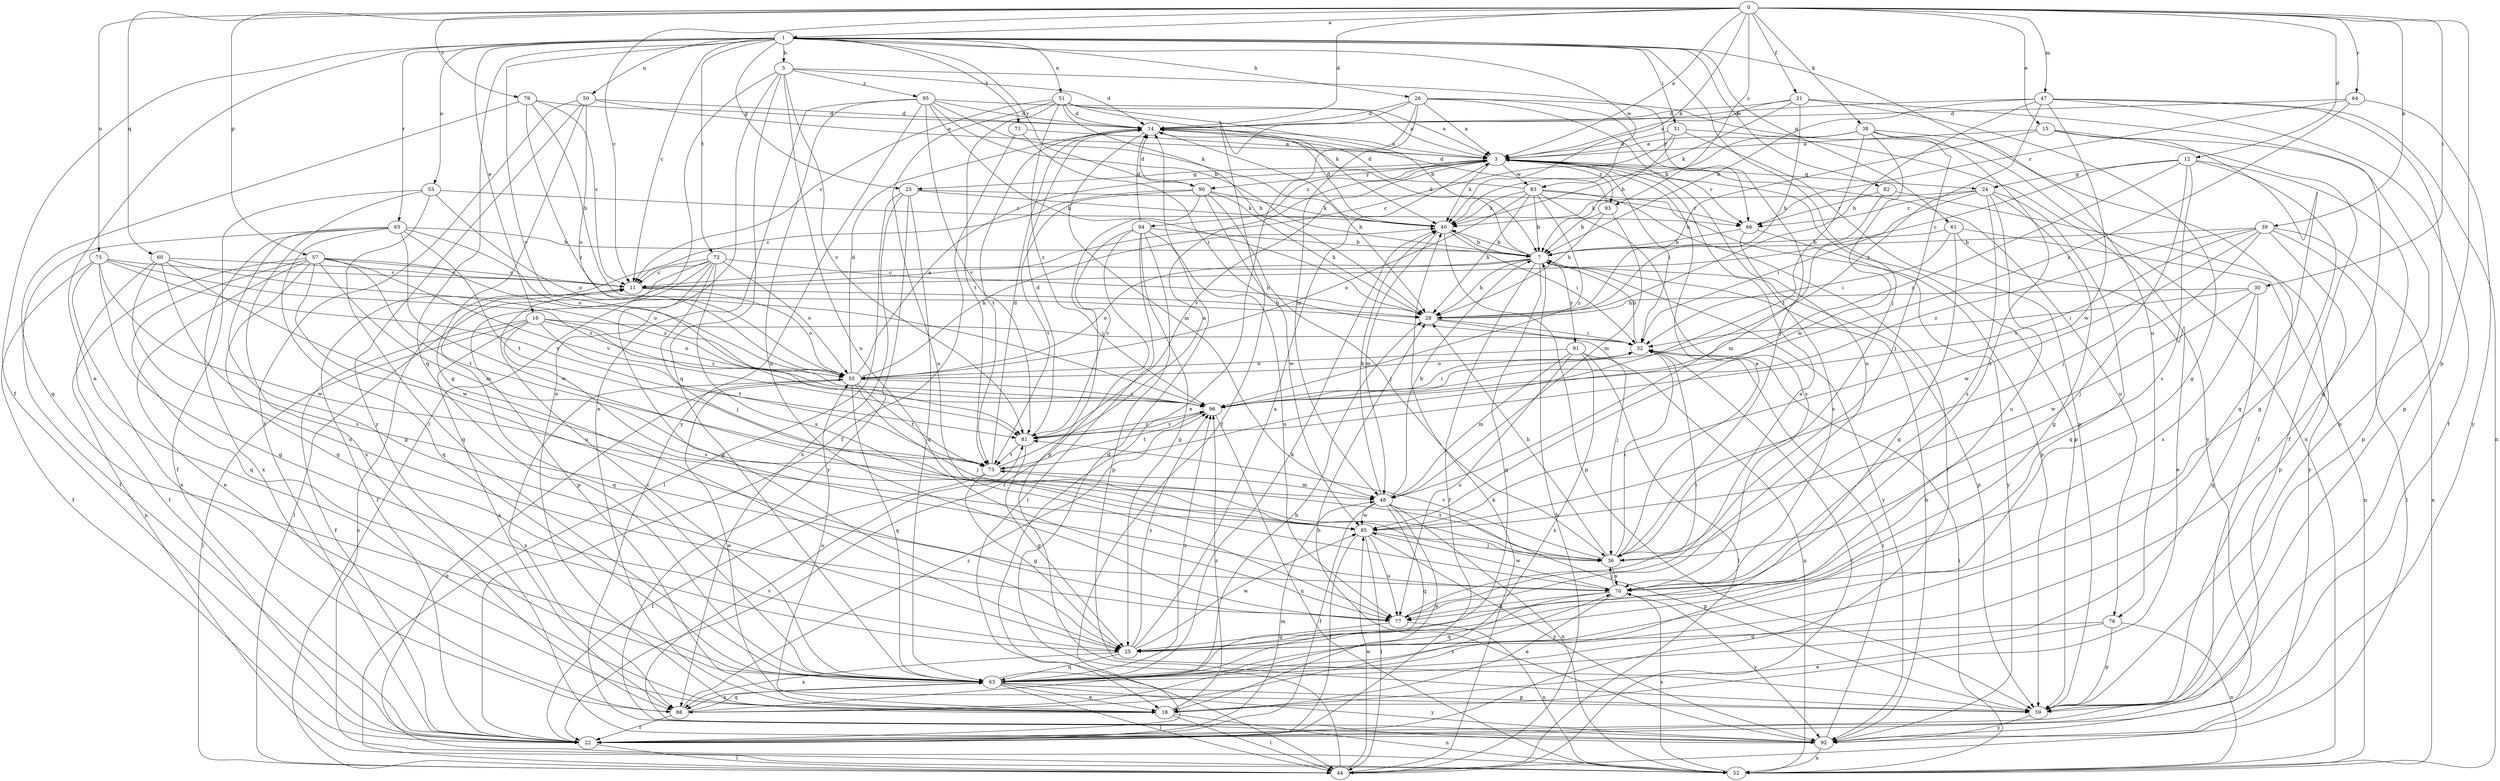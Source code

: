 strict digraph  {
0;
1;
3;
5;
7;
11;
12;
14;
15;
16;
18;
21;
22;
23;
24;
25;
26;
28;
30;
31;
32;
36;
38;
39;
40;
44;
47;
48;
50;
51;
52;
53;
55;
57;
59;
60;
61;
63;
64;
65;
66;
70;
71;
72;
73;
75;
76;
77;
79;
81;
82;
83;
85;
88;
90;
91;
92;
93;
94;
95;
96;
0 -> 1  [label=a];
0 -> 3  [label=a];
0 -> 11  [label=c];
0 -> 12  [label=d];
0 -> 14  [label=d];
0 -> 15  [label=e];
0 -> 21  [label=f];
0 -> 30  [label=i];
0 -> 38  [label=k];
0 -> 39  [label=k];
0 -> 40  [label=k];
0 -> 47  [label=m];
0 -> 57  [label=p];
0 -> 59  [label=p];
0 -> 60  [label=q];
0 -> 64  [label=r];
0 -> 75  [label=u];
0 -> 79  [label=v];
0 -> 93  [label=z];
1 -> 5  [label=b];
1 -> 11  [label=c];
1 -> 16  [label=e];
1 -> 18  [label=e];
1 -> 22  [label=f];
1 -> 23  [label=g];
1 -> 26  [label=h];
1 -> 31  [label=i];
1 -> 36  [label=j];
1 -> 50  [label=n];
1 -> 51  [label=n];
1 -> 53  [label=o];
1 -> 61  [label=q];
1 -> 63  [label=q];
1 -> 65  [label=r];
1 -> 71  [label=t];
1 -> 72  [label=t];
1 -> 76  [label=u];
1 -> 81  [label=v];
1 -> 82  [label=w];
1 -> 83  [label=w];
1 -> 90  [label=y];
3 -> 23  [label=g];
3 -> 24  [label=g];
3 -> 32  [label=i];
3 -> 40  [label=k];
3 -> 59  [label=p];
3 -> 66  [label=r];
3 -> 76  [label=u];
3 -> 81  [label=v];
3 -> 83  [label=w];
3 -> 90  [label=y];
3 -> 93  [label=z];
3 -> 94  [label=z];
5 -> 14  [label=d];
5 -> 18  [label=e];
5 -> 44  [label=l];
5 -> 63  [label=q];
5 -> 66  [label=r];
5 -> 77  [label=u];
5 -> 81  [label=v];
5 -> 95  [label=z];
7 -> 11  [label=c];
7 -> 14  [label=d];
7 -> 22  [label=f];
7 -> 28  [label=h];
7 -> 40  [label=k];
7 -> 55  [label=o];
7 -> 59  [label=p];
7 -> 63  [label=q];
7 -> 91  [label=y];
7 -> 92  [label=y];
11 -> 28  [label=h];
11 -> 55  [label=o];
11 -> 63  [label=q];
12 -> 11  [label=c];
12 -> 24  [label=g];
12 -> 25  [label=g];
12 -> 36  [label=j];
12 -> 59  [label=p];
12 -> 70  [label=s];
12 -> 96  [label=z];
14 -> 3  [label=a];
14 -> 28  [label=h];
14 -> 48  [label=m];
14 -> 73  [label=t];
15 -> 3  [label=a];
15 -> 22  [label=f];
15 -> 28  [label=h];
15 -> 59  [label=p];
15 -> 63  [label=q];
16 -> 22  [label=f];
16 -> 32  [label=i];
16 -> 44  [label=l];
16 -> 55  [label=o];
16 -> 70  [label=s];
16 -> 73  [label=t];
16 -> 88  [label=x];
16 -> 96  [label=z];
18 -> 44  [label=l];
18 -> 52  [label=n];
18 -> 55  [label=o];
18 -> 96  [label=z];
21 -> 3  [label=a];
21 -> 14  [label=d];
21 -> 25  [label=g];
21 -> 28  [label=h];
21 -> 40  [label=k];
21 -> 63  [label=q];
22 -> 44  [label=l];
22 -> 48  [label=m];
23 -> 40  [label=k];
23 -> 44  [label=l];
23 -> 63  [label=q];
23 -> 66  [label=r];
23 -> 88  [label=x];
23 -> 92  [label=y];
24 -> 25  [label=g];
24 -> 32  [label=i];
24 -> 40  [label=k];
24 -> 63  [label=q];
24 -> 66  [label=r];
24 -> 70  [label=s];
24 -> 77  [label=u];
25 -> 3  [label=a];
25 -> 63  [label=q];
25 -> 85  [label=w];
25 -> 88  [label=x];
25 -> 96  [label=z];
26 -> 3  [label=a];
26 -> 14  [label=d];
26 -> 18  [label=e];
26 -> 22  [label=f];
26 -> 36  [label=j];
26 -> 48  [label=m];
26 -> 52  [label=n];
26 -> 77  [label=u];
28 -> 32  [label=i];
28 -> 36  [label=j];
30 -> 28  [label=h];
30 -> 32  [label=i];
30 -> 63  [label=q];
30 -> 70  [label=s];
30 -> 85  [label=w];
31 -> 3  [label=a];
31 -> 7  [label=b];
31 -> 11  [label=c];
31 -> 59  [label=p];
31 -> 92  [label=y];
32 -> 7  [label=b];
32 -> 44  [label=l];
32 -> 55  [label=o];
36 -> 3  [label=a];
36 -> 28  [label=h];
36 -> 32  [label=i];
36 -> 70  [label=s];
36 -> 73  [label=t];
36 -> 81  [label=v];
38 -> 3  [label=a];
38 -> 22  [label=f];
38 -> 36  [label=j];
38 -> 40  [label=k];
38 -> 70  [label=s];
38 -> 73  [label=t];
38 -> 85  [label=w];
39 -> 7  [label=b];
39 -> 36  [label=j];
39 -> 44  [label=l];
39 -> 52  [label=n];
39 -> 59  [label=p];
39 -> 81  [label=v];
39 -> 85  [label=w];
39 -> 96  [label=z];
40 -> 7  [label=b];
40 -> 14  [label=d];
40 -> 32  [label=i];
40 -> 48  [label=m];
40 -> 59  [label=p];
44 -> 7  [label=b];
44 -> 14  [label=d];
44 -> 40  [label=k];
44 -> 85  [label=w];
47 -> 7  [label=b];
47 -> 14  [label=d];
47 -> 22  [label=f];
47 -> 28  [label=h];
47 -> 52  [label=n];
47 -> 59  [label=p];
47 -> 85  [label=w];
47 -> 96  [label=z];
48 -> 7  [label=b];
48 -> 18  [label=e];
48 -> 22  [label=f];
48 -> 40  [label=k];
48 -> 52  [label=n];
48 -> 59  [label=p];
48 -> 63  [label=q];
48 -> 85  [label=w];
50 -> 3  [label=a];
50 -> 14  [label=d];
50 -> 22  [label=f];
50 -> 25  [label=g];
50 -> 55  [label=o];
50 -> 92  [label=y];
51 -> 3  [label=a];
51 -> 7  [label=b];
51 -> 11  [label=c];
51 -> 14  [label=d];
51 -> 28  [label=h];
51 -> 40  [label=k];
51 -> 73  [label=t];
51 -> 77  [label=u];
51 -> 96  [label=z];
52 -> 11  [label=c];
52 -> 32  [label=i];
52 -> 55  [label=o];
52 -> 70  [label=s];
53 -> 22  [label=f];
53 -> 55  [label=o];
53 -> 63  [label=q];
53 -> 66  [label=r];
53 -> 88  [label=x];
55 -> 3  [label=a];
55 -> 14  [label=d];
55 -> 18  [label=e];
55 -> 36  [label=j];
55 -> 40  [label=k];
55 -> 63  [label=q];
55 -> 73  [label=t];
55 -> 88  [label=x];
55 -> 96  [label=z];
57 -> 11  [label=c];
57 -> 18  [label=e];
57 -> 25  [label=g];
57 -> 48  [label=m];
57 -> 52  [label=n];
57 -> 55  [label=o];
57 -> 63  [label=q];
57 -> 73  [label=t];
57 -> 77  [label=u];
57 -> 81  [label=v];
59 -> 92  [label=y];
60 -> 11  [label=c];
60 -> 22  [label=f];
60 -> 70  [label=s];
60 -> 77  [label=u];
60 -> 85  [label=w];
60 -> 96  [label=z];
61 -> 7  [label=b];
61 -> 18  [label=e];
61 -> 25  [label=g];
61 -> 32  [label=i];
61 -> 52  [label=n];
63 -> 11  [label=c];
63 -> 18  [label=e];
63 -> 40  [label=k];
63 -> 44  [label=l];
63 -> 59  [label=p];
63 -> 88  [label=x];
63 -> 92  [label=y];
63 -> 96  [label=z];
64 -> 14  [label=d];
64 -> 66  [label=r];
64 -> 92  [label=y];
64 -> 96  [label=z];
65 -> 7  [label=b];
65 -> 22  [label=f];
65 -> 25  [label=g];
65 -> 55  [label=o];
65 -> 63  [label=q];
65 -> 73  [label=t];
65 -> 85  [label=w];
65 -> 88  [label=x];
66 -> 7  [label=b];
66 -> 70  [label=s];
66 -> 92  [label=y];
70 -> 18  [label=e];
70 -> 36  [label=j];
70 -> 63  [label=q];
70 -> 77  [label=u];
70 -> 85  [label=w];
70 -> 92  [label=y];
71 -> 3  [label=a];
71 -> 22  [label=f];
71 -> 32  [label=i];
72 -> 11  [label=c];
72 -> 22  [label=f];
72 -> 25  [label=g];
72 -> 28  [label=h];
72 -> 36  [label=j];
72 -> 44  [label=l];
72 -> 55  [label=o];
72 -> 59  [label=p];
72 -> 70  [label=s];
73 -> 3  [label=a];
73 -> 14  [label=d];
73 -> 22  [label=f];
73 -> 25  [label=g];
73 -> 48  [label=m];
75 -> 11  [label=c];
75 -> 22  [label=f];
75 -> 25  [label=g];
75 -> 81  [label=v];
75 -> 85  [label=w];
75 -> 88  [label=x];
75 -> 96  [label=z];
76 -> 18  [label=e];
76 -> 25  [label=g];
76 -> 52  [label=n];
76 -> 59  [label=p];
77 -> 3  [label=a];
77 -> 25  [label=g];
77 -> 32  [label=i];
77 -> 52  [label=n];
79 -> 11  [label=c];
79 -> 14  [label=d];
79 -> 28  [label=h];
79 -> 63  [label=q];
79 -> 96  [label=z];
81 -> 14  [label=d];
81 -> 25  [label=g];
81 -> 73  [label=t];
81 -> 96  [label=z];
82 -> 48  [label=m];
82 -> 66  [label=r];
82 -> 92  [label=y];
83 -> 7  [label=b];
83 -> 14  [label=d];
83 -> 22  [label=f];
83 -> 28  [label=h];
83 -> 40  [label=k];
83 -> 55  [label=o];
83 -> 59  [label=p];
83 -> 70  [label=s];
83 -> 96  [label=z];
85 -> 22  [label=f];
85 -> 36  [label=j];
85 -> 44  [label=l];
85 -> 77  [label=u];
85 -> 92  [label=y];
88 -> 22  [label=f];
88 -> 28  [label=h];
88 -> 63  [label=q];
88 -> 70  [label=s];
88 -> 96  [label=z];
90 -> 11  [label=c];
90 -> 14  [label=d];
90 -> 28  [label=h];
90 -> 36  [label=j];
90 -> 40  [label=k];
90 -> 59  [label=p];
90 -> 73  [label=t];
90 -> 85  [label=w];
91 -> 44  [label=l];
91 -> 48  [label=m];
91 -> 52  [label=n];
91 -> 55  [label=o];
91 -> 77  [label=u];
91 -> 88  [label=x];
92 -> 7  [label=b];
92 -> 28  [label=h];
92 -> 32  [label=i];
92 -> 52  [label=n];
92 -> 81  [label=v];
93 -> 7  [label=b];
93 -> 14  [label=d];
93 -> 28  [label=h];
93 -> 48  [label=m];
94 -> 7  [label=b];
94 -> 14  [label=d];
94 -> 22  [label=f];
94 -> 25  [label=g];
94 -> 44  [label=l];
94 -> 59  [label=p];
94 -> 77  [label=u];
94 -> 81  [label=v];
95 -> 3  [label=a];
95 -> 7  [label=b];
95 -> 14  [label=d];
95 -> 18  [label=e];
95 -> 28  [label=h];
95 -> 40  [label=k];
95 -> 77  [label=u];
95 -> 81  [label=v];
95 -> 92  [label=y];
96 -> 32  [label=i];
96 -> 52  [label=n];
96 -> 73  [label=t];
96 -> 81  [label=v];
}
